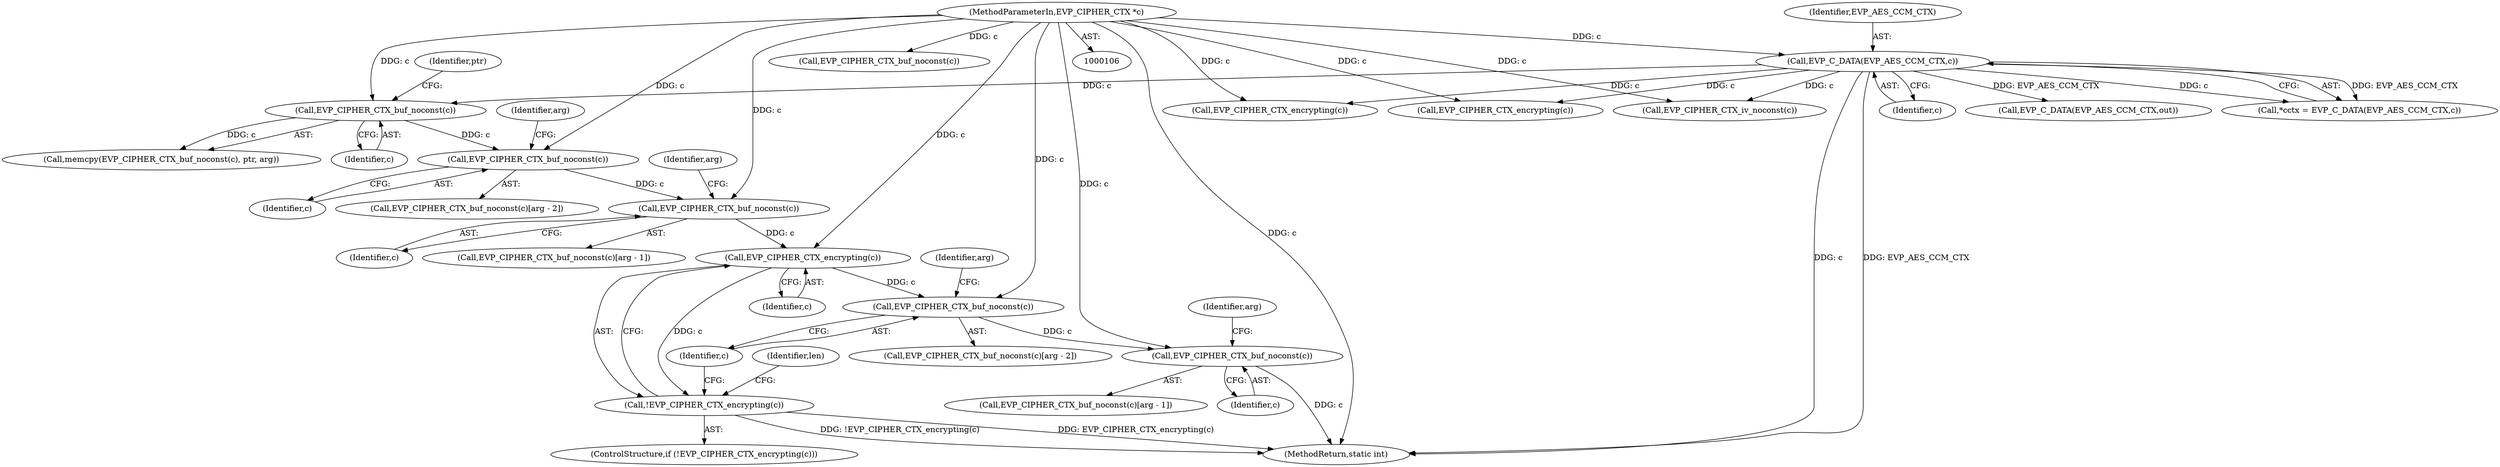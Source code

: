 digraph "1_openssl_00d965474b22b54e4275232bc71ee0c699c5cd21@del" {
"1000201" [label="(Call,EVP_CIPHER_CTX_encrypting(c))"];
"1000191" [label="(Call,EVP_CIPHER_CTX_buf_noconst(c))"];
"1000184" [label="(Call,EVP_CIPHER_CTX_buf_noconst(c))"];
"1000168" [label="(Call,EVP_CIPHER_CTX_buf_noconst(c))"];
"1000115" [label="(Call,EVP_C_DATA(EVP_AES_CCM_CTX,c))"];
"1000107" [label="(MethodParameterIn,EVP_CIPHER_CTX *c)"];
"1000200" [label="(Call,!EVP_CIPHER_CTX_encrypting(c))"];
"1000210" [label="(Call,EVP_CIPHER_CTX_buf_noconst(c))"];
"1000220" [label="(Call,EVP_CIPHER_CTX_buf_noconst(c))"];
"1000187" [label="(Identifier,arg)"];
"1000190" [label="(Call,EVP_CIPHER_CTX_buf_noconst(c)[arg - 1])"];
"1000204" [label="(Identifier,len)"];
"1000402" [label="(MethodReturn,static int)"];
"1000201" [label="(Call,EVP_CIPHER_CTX_encrypting(c))"];
"1000115" [label="(Call,EVP_C_DATA(EVP_AES_CCM_CTX,c))"];
"1000169" [label="(Identifier,c)"];
"1000213" [label="(Identifier,arg)"];
"1000211" [label="(Identifier,c)"];
"1000219" [label="(Call,EVP_CIPHER_CTX_buf_noconst(c)[arg - 1])"];
"1000170" [label="(Identifier,ptr)"];
"1000202" [label="(Identifier,c)"];
"1000168" [label="(Call,EVP_CIPHER_CTX_buf_noconst(c))"];
"1000192" [label="(Identifier,c)"];
"1000107" [label="(MethodParameterIn,EVP_CIPHER_CTX *c)"];
"1000223" [label="(Identifier,arg)"];
"1000191" [label="(Call,EVP_CIPHER_CTX_buf_noconst(c))"];
"1000199" [label="(ControlStructure,if (!EVP_CIPHER_CTX_encrypting(c)))"];
"1000301" [label="(Call,EVP_CIPHER_CTX_buf_noconst(c))"];
"1000184" [label="(Call,EVP_CIPHER_CTX_buf_noconst(c))"];
"1000200" [label="(Call,!EVP_CIPHER_CTX_encrypting(c))"];
"1000209" [label="(Call,EVP_CIPHER_CTX_buf_noconst(c)[arg - 2])"];
"1000316" [label="(Call,EVP_CIPHER_CTX_encrypting(c))"];
"1000167" [label="(Call,memcpy(EVP_CIPHER_CTX_buf_noconst(c), ptr, arg))"];
"1000240" [label="(Call,EVP_CIPHER_CTX_iv_noconst(c))"];
"1000116" [label="(Identifier,EVP_AES_CCM_CTX)"];
"1000194" [label="(Identifier,arg)"];
"1000287" [label="(Call,EVP_CIPHER_CTX_encrypting(c))"];
"1000363" [label="(Call,EVP_C_DATA(EVP_AES_CCM_CTX,out))"];
"1000221" [label="(Identifier,c)"];
"1000210" [label="(Call,EVP_CIPHER_CTX_buf_noconst(c))"];
"1000113" [label="(Call,*cctx = EVP_C_DATA(EVP_AES_CCM_CTX,c))"];
"1000185" [label="(Identifier,c)"];
"1000183" [label="(Call,EVP_CIPHER_CTX_buf_noconst(c)[arg - 2])"];
"1000220" [label="(Call,EVP_CIPHER_CTX_buf_noconst(c))"];
"1000117" [label="(Identifier,c)"];
"1000201" -> "1000200"  [label="AST: "];
"1000201" -> "1000202"  [label="CFG: "];
"1000202" -> "1000201"  [label="AST: "];
"1000200" -> "1000201"  [label="CFG: "];
"1000201" -> "1000200"  [label="DDG: c"];
"1000191" -> "1000201"  [label="DDG: c"];
"1000107" -> "1000201"  [label="DDG: c"];
"1000201" -> "1000210"  [label="DDG: c"];
"1000191" -> "1000190"  [label="AST: "];
"1000191" -> "1000192"  [label="CFG: "];
"1000192" -> "1000191"  [label="AST: "];
"1000194" -> "1000191"  [label="CFG: "];
"1000184" -> "1000191"  [label="DDG: c"];
"1000107" -> "1000191"  [label="DDG: c"];
"1000184" -> "1000183"  [label="AST: "];
"1000184" -> "1000185"  [label="CFG: "];
"1000185" -> "1000184"  [label="AST: "];
"1000187" -> "1000184"  [label="CFG: "];
"1000168" -> "1000184"  [label="DDG: c"];
"1000107" -> "1000184"  [label="DDG: c"];
"1000168" -> "1000167"  [label="AST: "];
"1000168" -> "1000169"  [label="CFG: "];
"1000169" -> "1000168"  [label="AST: "];
"1000170" -> "1000168"  [label="CFG: "];
"1000168" -> "1000167"  [label="DDG: c"];
"1000115" -> "1000168"  [label="DDG: c"];
"1000107" -> "1000168"  [label="DDG: c"];
"1000115" -> "1000113"  [label="AST: "];
"1000115" -> "1000117"  [label="CFG: "];
"1000116" -> "1000115"  [label="AST: "];
"1000117" -> "1000115"  [label="AST: "];
"1000113" -> "1000115"  [label="CFG: "];
"1000115" -> "1000402"  [label="DDG: c"];
"1000115" -> "1000402"  [label="DDG: EVP_AES_CCM_CTX"];
"1000115" -> "1000113"  [label="DDG: EVP_AES_CCM_CTX"];
"1000115" -> "1000113"  [label="DDG: c"];
"1000107" -> "1000115"  [label="DDG: c"];
"1000115" -> "1000240"  [label="DDG: c"];
"1000115" -> "1000287"  [label="DDG: c"];
"1000115" -> "1000316"  [label="DDG: c"];
"1000115" -> "1000363"  [label="DDG: EVP_AES_CCM_CTX"];
"1000107" -> "1000106"  [label="AST: "];
"1000107" -> "1000402"  [label="DDG: c"];
"1000107" -> "1000210"  [label="DDG: c"];
"1000107" -> "1000220"  [label="DDG: c"];
"1000107" -> "1000240"  [label="DDG: c"];
"1000107" -> "1000287"  [label="DDG: c"];
"1000107" -> "1000301"  [label="DDG: c"];
"1000107" -> "1000316"  [label="DDG: c"];
"1000200" -> "1000199"  [label="AST: "];
"1000204" -> "1000200"  [label="CFG: "];
"1000211" -> "1000200"  [label="CFG: "];
"1000200" -> "1000402"  [label="DDG: EVP_CIPHER_CTX_encrypting(c)"];
"1000200" -> "1000402"  [label="DDG: !EVP_CIPHER_CTX_encrypting(c)"];
"1000210" -> "1000209"  [label="AST: "];
"1000210" -> "1000211"  [label="CFG: "];
"1000211" -> "1000210"  [label="AST: "];
"1000213" -> "1000210"  [label="CFG: "];
"1000210" -> "1000220"  [label="DDG: c"];
"1000220" -> "1000219"  [label="AST: "];
"1000220" -> "1000221"  [label="CFG: "];
"1000221" -> "1000220"  [label="AST: "];
"1000223" -> "1000220"  [label="CFG: "];
"1000220" -> "1000402"  [label="DDG: c"];
}
